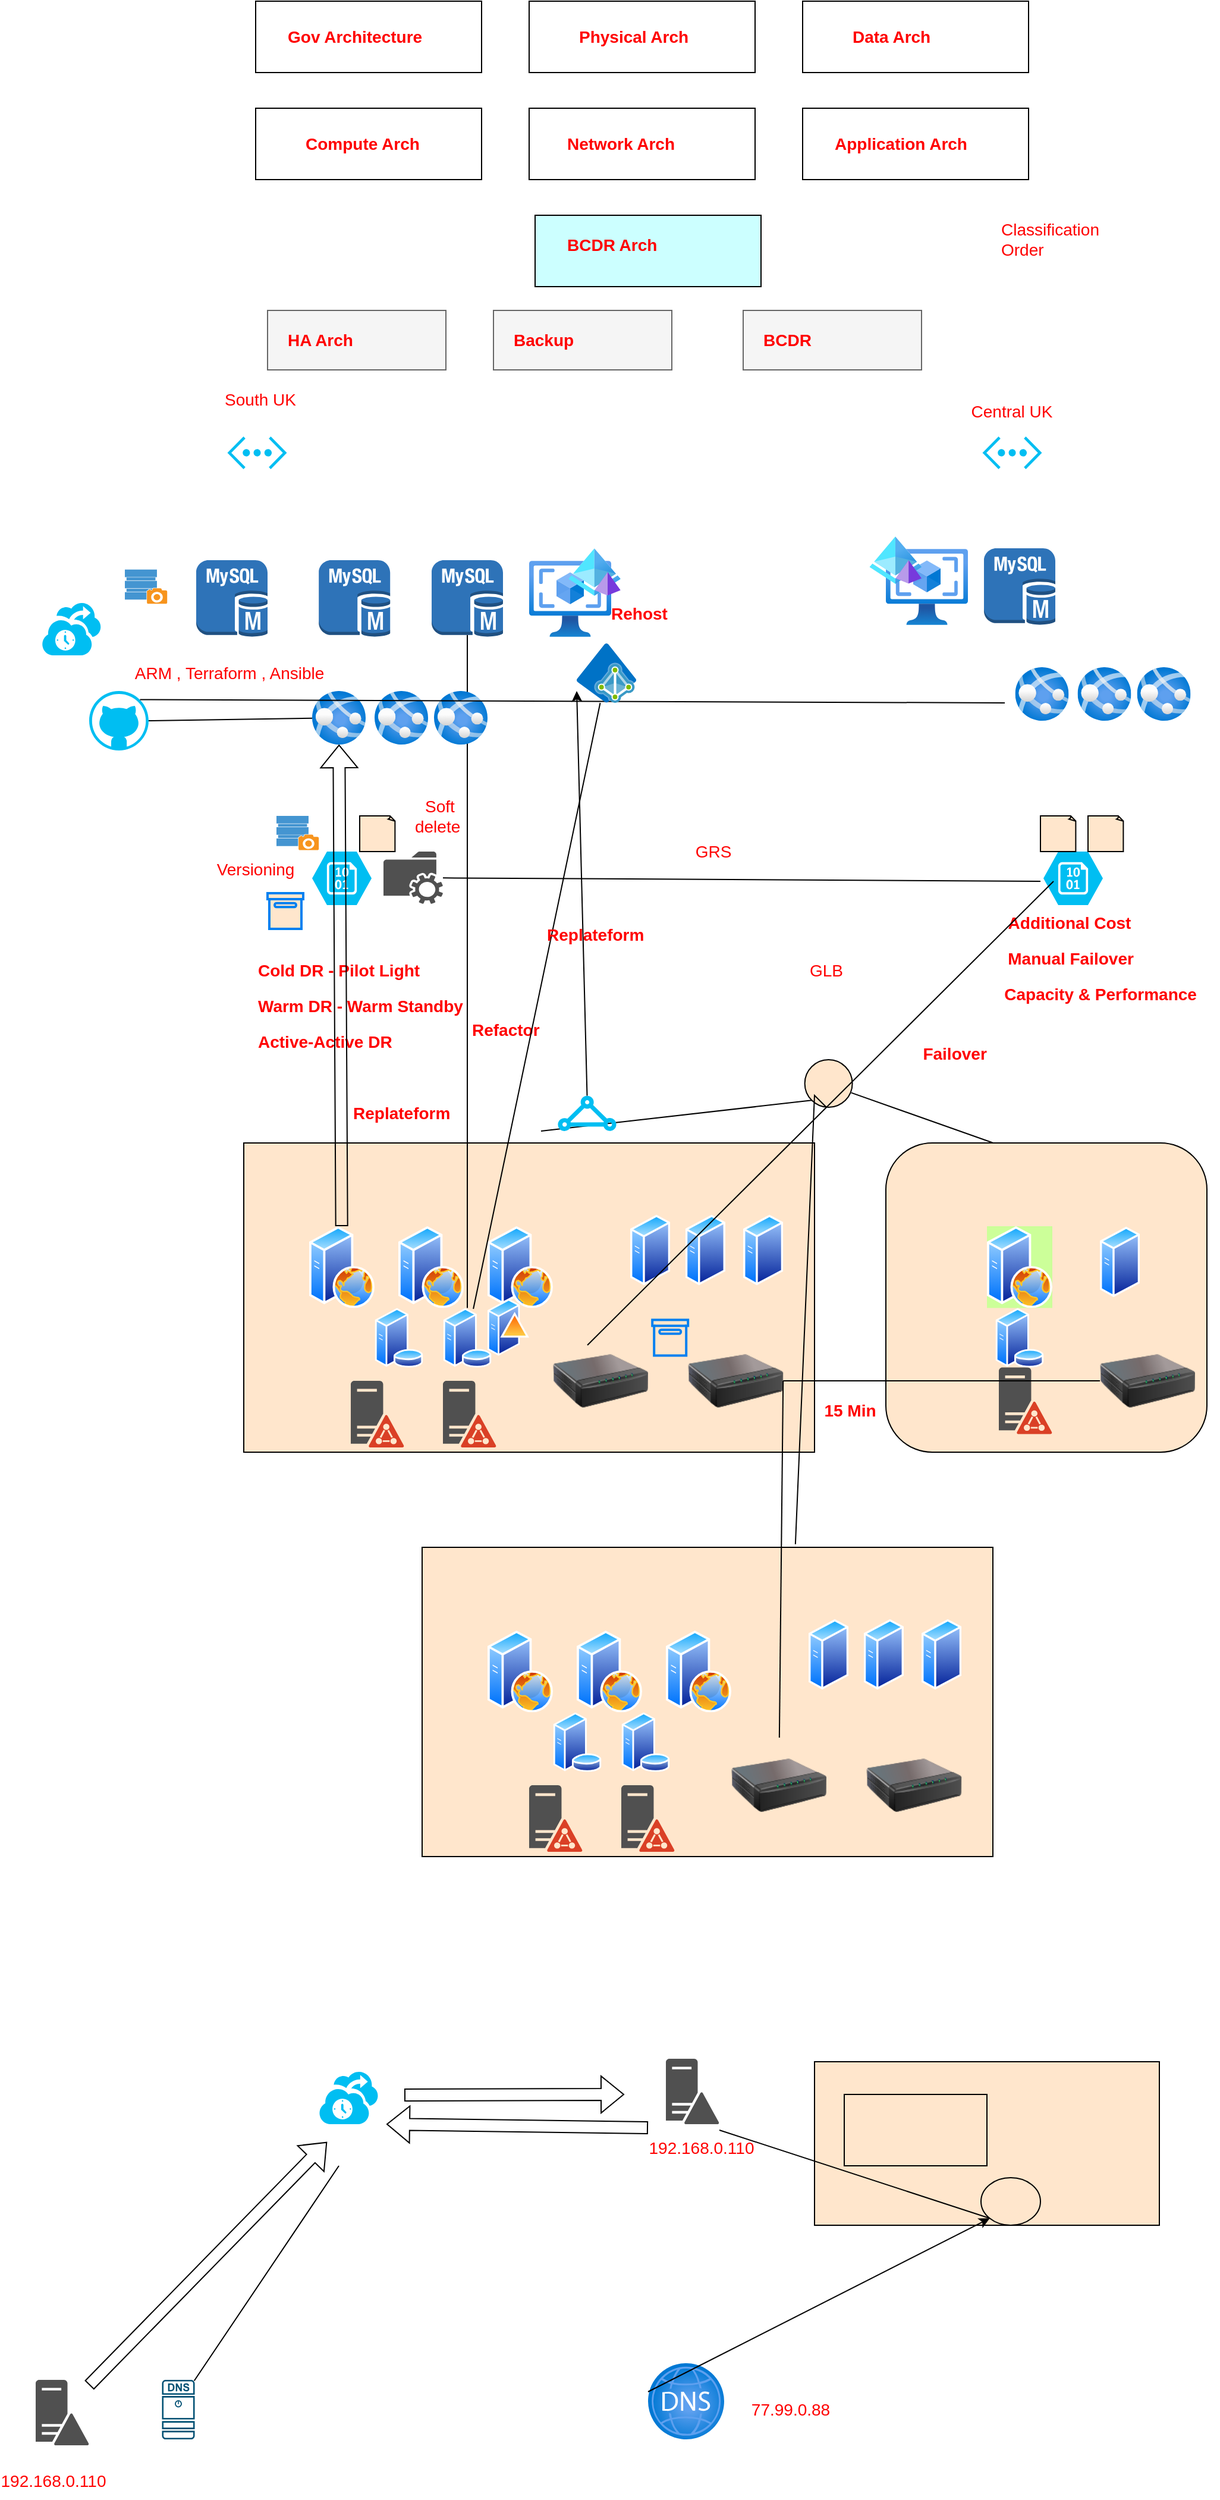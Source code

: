<mxfile version="16.6.4" type="device"><diagram id="IY-5c8wHRwtu6W0rzzm_" name="Page-1"><mxGraphModel dx="2746" dy="1048" grid="1" gridSize="10" guides="1" tooltips="1" connect="1" arrows="1" fold="1" page="1" pageScale="1" pageWidth="850" pageHeight="1100" math="0" shadow="0"><root><mxCell id="0"/><mxCell id="1" parent="0"/><mxCell id="rwEmzIFhYnuEzDfMQV-u-1" value="" style="rounded=0;whiteSpace=wrap;html=1;" vertex="1" parent="1"><mxGeometry x="40" y="40" width="190" height="60" as="geometry"/></mxCell><mxCell id="rwEmzIFhYnuEzDfMQV-u-2" value="" style="rounded=0;whiteSpace=wrap;html=1;" vertex="1" parent="1"><mxGeometry x="270" y="40" width="190" height="60" as="geometry"/></mxCell><mxCell id="rwEmzIFhYnuEzDfMQV-u-3" value="" style="rounded=0;whiteSpace=wrap;html=1;" vertex="1" parent="1"><mxGeometry x="500" y="40" width="190" height="60" as="geometry"/></mxCell><mxCell id="rwEmzIFhYnuEzDfMQV-u-4" value="" style="rounded=0;whiteSpace=wrap;html=1;" vertex="1" parent="1"><mxGeometry x="40" y="130" width="190" height="60" as="geometry"/></mxCell><mxCell id="rwEmzIFhYnuEzDfMQV-u-5" value="" style="rounded=0;whiteSpace=wrap;html=1;" vertex="1" parent="1"><mxGeometry x="270" y="130" width="190" height="60" as="geometry"/></mxCell><mxCell id="rwEmzIFhYnuEzDfMQV-u-6" value="" style="rounded=0;whiteSpace=wrap;html=1;" vertex="1" parent="1"><mxGeometry x="500" y="130" width="190" height="60" as="geometry"/></mxCell><mxCell id="rwEmzIFhYnuEzDfMQV-u-7" value="Gov Architecture" style="text;html=1;strokeColor=none;fillColor=none;align=left;verticalAlign=middle;whiteSpace=wrap;rounded=0;fontStyle=1;fontColor=#FF0000;fontSize=14;" vertex="1" parent="1"><mxGeometry x="65" y="55" width="140" height="30" as="geometry"/></mxCell><mxCell id="rwEmzIFhYnuEzDfMQV-u-8" value="Physical Arch" style="text;html=1;strokeColor=none;fillColor=none;align=left;verticalAlign=middle;whiteSpace=wrap;rounded=0;fontStyle=1;fontColor=#FF0000;fontSize=14;" vertex="1" parent="1"><mxGeometry x="310" y="55" width="140" height="30" as="geometry"/></mxCell><mxCell id="rwEmzIFhYnuEzDfMQV-u-9" value="Data Arch" style="text;html=1;strokeColor=none;fillColor=none;align=left;verticalAlign=middle;whiteSpace=wrap;rounded=0;fontStyle=1;fontColor=#FF0000;fontSize=14;" vertex="1" parent="1"><mxGeometry x="540" y="55" width="140" height="30" as="geometry"/></mxCell><mxCell id="rwEmzIFhYnuEzDfMQV-u-10" value="Compute Arch" style="text;html=1;strokeColor=none;fillColor=none;align=left;verticalAlign=middle;whiteSpace=wrap;rounded=0;fontStyle=1;fontColor=#FF0000;fontSize=14;" vertex="1" parent="1"><mxGeometry x="80" y="145" width="140" height="30" as="geometry"/></mxCell><mxCell id="rwEmzIFhYnuEzDfMQV-u-11" value="Network Arch" style="text;html=1;strokeColor=none;fillColor=none;align=left;verticalAlign=middle;whiteSpace=wrap;rounded=0;fontStyle=1;fontColor=#FF0000;fontSize=14;" vertex="1" parent="1"><mxGeometry x="300" y="145" width="140" height="30" as="geometry"/></mxCell><mxCell id="rwEmzIFhYnuEzDfMQV-u-12" value="Application Arch" style="text;html=1;strokeColor=none;fillColor=none;align=left;verticalAlign=middle;whiteSpace=wrap;rounded=0;fontStyle=1;fontColor=#FF0000;fontSize=14;" vertex="1" parent="1"><mxGeometry x="525" y="145" width="140" height="30" as="geometry"/></mxCell><mxCell id="rwEmzIFhYnuEzDfMQV-u-21" style="edgeStyle=orthogonalEdgeStyle;rounded=0;orthogonalLoop=1;jettySize=auto;html=1;exitX=0.75;exitY=0;exitDx=0;exitDy=0;entryX=0.75;entryY=0;entryDx=0;entryDy=0;fontSize=14;fontColor=#FF0000;" edge="1" parent="1" source="rwEmzIFhYnuEzDfMQV-u-13" target="rwEmzIFhYnuEzDfMQV-u-14"><mxGeometry relative="1" as="geometry"/></mxCell><mxCell id="rwEmzIFhYnuEzDfMQV-u-13" value="" style="rounded=0;whiteSpace=wrap;html=1;fillColor=#CCFFFF;" vertex="1" parent="1"><mxGeometry x="275" y="220" width="190" height="60" as="geometry"/></mxCell><mxCell id="rwEmzIFhYnuEzDfMQV-u-14" value="BCDR Arch" style="text;html=1;strokeColor=none;fillColor=none;align=left;verticalAlign=middle;whiteSpace=wrap;rounded=0;fontStyle=1;fontColor=#FF0000;fontSize=14;" vertex="1" parent="1"><mxGeometry x="300" y="230" width="140" height="30" as="geometry"/></mxCell><mxCell id="rwEmzIFhYnuEzDfMQV-u-15" value="" style="rounded=0;whiteSpace=wrap;html=1;fontSize=14;fontColor=#333333;fillColor=#f5f5f5;strokeColor=#666666;" vertex="1" parent="1"><mxGeometry x="50" y="300" width="150" height="50" as="geometry"/></mxCell><mxCell id="rwEmzIFhYnuEzDfMQV-u-16" value="HA Arch" style="text;html=1;strokeColor=none;fillColor=none;align=left;verticalAlign=middle;whiteSpace=wrap;rounded=0;fontStyle=1;fontColor=#FF0000;fontSize=14;" vertex="1" parent="1"><mxGeometry x="65" y="310" width="140" height="30" as="geometry"/></mxCell><mxCell id="rwEmzIFhYnuEzDfMQV-u-17" value="" style="rounded=0;whiteSpace=wrap;html=1;fontSize=14;fontColor=#333333;fillColor=#f5f5f5;strokeColor=#666666;" vertex="1" parent="1"><mxGeometry x="240" y="300" width="150" height="50" as="geometry"/></mxCell><mxCell id="rwEmzIFhYnuEzDfMQV-u-18" value="Backup" style="text;html=1;strokeColor=none;fillColor=none;align=left;verticalAlign=middle;whiteSpace=wrap;rounded=0;fontStyle=1;fontColor=#FF0000;fontSize=14;" vertex="1" parent="1"><mxGeometry x="255" y="310" width="140" height="30" as="geometry"/></mxCell><mxCell id="rwEmzIFhYnuEzDfMQV-u-19" value="" style="rounded=0;whiteSpace=wrap;html=1;fontSize=14;fontColor=#333333;fillColor=#f5f5f5;strokeColor=#666666;" vertex="1" parent="1"><mxGeometry x="450" y="300" width="150" height="50" as="geometry"/></mxCell><mxCell id="rwEmzIFhYnuEzDfMQV-u-20" value="BCDR&amp;nbsp;" style="text;html=1;strokeColor=none;fillColor=none;align=left;verticalAlign=middle;whiteSpace=wrap;rounded=0;fontStyle=1;fontColor=#FF0000;fontSize=14;" vertex="1" parent="1"><mxGeometry x="465" y="310" width="140" height="30" as="geometry"/></mxCell><mxCell id="rwEmzIFhYnuEzDfMQV-u-22" value="Classification&lt;br&gt;Order&amp;nbsp;" style="text;html=1;strokeColor=none;fillColor=none;align=left;verticalAlign=middle;whiteSpace=wrap;rounded=0;fontSize=14;fontColor=#FF0000;" vertex="1" parent="1"><mxGeometry x="665" y="220" width="135" height="40" as="geometry"/></mxCell><mxCell id="rwEmzIFhYnuEzDfMQV-u-23" value="" style="rounded=0;whiteSpace=wrap;html=1;fontSize=14;fontColor=#FF0000;fillColor=#FFE6CC;" vertex="1" parent="1"><mxGeometry x="30" y="1000" width="480" height="260" as="geometry"/></mxCell><mxCell id="rwEmzIFhYnuEzDfMQV-u-24" value="" style="sketch=0;pointerEvents=1;shadow=0;dashed=0;html=1;strokeColor=none;fillColor=#505050;labelPosition=center;verticalLabelPosition=bottom;verticalAlign=top;outlineConnect=0;align=center;shape=mxgraph.office.servers.active_directory_federation_services_server_orange;fontSize=14;fontColor=#FF0000;" vertex="1" parent="1"><mxGeometry x="120" y="1200" width="45" height="56" as="geometry"/></mxCell><mxCell id="rwEmzIFhYnuEzDfMQV-u-25" value="" style="sketch=0;pointerEvents=1;shadow=0;dashed=0;html=1;strokeColor=none;fillColor=#505050;labelPosition=center;verticalLabelPosition=bottom;verticalAlign=top;outlineConnect=0;align=center;shape=mxgraph.office.servers.active_directory_federation_services_server_orange;fontSize=14;fontColor=#FF0000;" vertex="1" parent="1"><mxGeometry x="197.5" y="1200" width="45" height="56" as="geometry"/></mxCell><mxCell id="rwEmzIFhYnuEzDfMQV-u-26" value="" style="aspect=fixed;perimeter=ellipsePerimeter;html=1;align=center;shadow=0;dashed=0;spacingTop=3;image;image=img/lib/active_directory/web_server.svg;fontSize=14;fontColor=#FF0000;fillColor=#FFE6CC;" vertex="1" parent="1"><mxGeometry x="85" y="1070" width="55" height="68.75" as="geometry"/></mxCell><mxCell id="rwEmzIFhYnuEzDfMQV-u-27" value="" style="aspect=fixed;perimeter=ellipsePerimeter;html=1;align=center;shadow=0;dashed=0;spacingTop=3;image;image=img/lib/active_directory/web_server.svg;fontSize=14;fontColor=#FF0000;fillColor=#FFE6CC;" vertex="1" parent="1"><mxGeometry x="160" y="1070" width="55" height="68.75" as="geometry"/></mxCell><mxCell id="rwEmzIFhYnuEzDfMQV-u-28" value="" style="aspect=fixed;perimeter=ellipsePerimeter;html=1;align=center;shadow=0;dashed=0;spacingTop=3;image;image=img/lib/active_directory/web_server.svg;fontSize=14;fontColor=#FF0000;fillColor=#FFE6CC;" vertex="1" parent="1"><mxGeometry x="235" y="1070" width="55" height="68.75" as="geometry"/></mxCell><mxCell id="rwEmzIFhYnuEzDfMQV-u-29" value="" style="aspect=fixed;perimeter=ellipsePerimeter;html=1;align=center;shadow=0;dashed=0;spacingTop=3;image;image=img/lib/active_directory/database_server.svg;fontSize=14;fontColor=#FF0000;fillColor=#FFE6CC;" vertex="1" parent="1"><mxGeometry x="140" y="1138.75" width="41" height="50" as="geometry"/></mxCell><mxCell id="rwEmzIFhYnuEzDfMQV-u-30" value="" style="aspect=fixed;perimeter=ellipsePerimeter;html=1;align=center;shadow=0;dashed=0;spacingTop=3;image;image=img/lib/active_directory/database_server.svg;fontSize=14;fontColor=#FF0000;fillColor=#FFE6CC;" vertex="1" parent="1"><mxGeometry x="197.5" y="1138.75" width="41" height="50" as="geometry"/></mxCell><mxCell id="rwEmzIFhYnuEzDfMQV-u-31" value="" style="aspect=fixed;perimeter=ellipsePerimeter;html=1;align=center;shadow=0;dashed=0;spacingTop=3;image;image=img/lib/active_directory/generic_server.svg;fontSize=14;fontColor=#FF0000;fillColor=#FFE6CC;" vertex="1" parent="1"><mxGeometry x="355" y="1060" width="33.6" height="60" as="geometry"/></mxCell><mxCell id="rwEmzIFhYnuEzDfMQV-u-32" value="" style="aspect=fixed;perimeter=ellipsePerimeter;html=1;align=center;shadow=0;dashed=0;spacingTop=3;image;image=img/lib/active_directory/generic_server.svg;fontSize=14;fontColor=#FF0000;fillColor=#FFE6CC;" vertex="1" parent="1"><mxGeometry x="401.4" y="1060" width="33.6" height="60" as="geometry"/></mxCell><mxCell id="rwEmzIFhYnuEzDfMQV-u-33" value="" style="aspect=fixed;perimeter=ellipsePerimeter;html=1;align=center;shadow=0;dashed=0;spacingTop=3;image;image=img/lib/active_directory/generic_server.svg;fontSize=14;fontColor=#FF0000;fillColor=#FFE6CC;" vertex="1" parent="1"><mxGeometry x="450" y="1060" width="33.6" height="60" as="geometry"/></mxCell><mxCell id="rwEmzIFhYnuEzDfMQV-u-34" value="" style="image;html=1;image=img/lib/clip_art/networking/Print_Server_128x128.png;fontSize=14;fontColor=#FF0000;fillColor=#FFE6CC;" vertex="1" parent="1"><mxGeometry x="290" y="1160" width="80" height="80" as="geometry"/></mxCell><mxCell id="rwEmzIFhYnuEzDfMQV-u-35" value="" style="image;html=1;image=img/lib/clip_art/networking/Print_Server_128x128.png;fontSize=14;fontColor=#FF0000;fillColor=#FFE6CC;" vertex="1" parent="1"><mxGeometry x="403.6" y="1160" width="80" height="80" as="geometry"/></mxCell><mxCell id="rwEmzIFhYnuEzDfMQV-u-36" value="" style="rounded=1;whiteSpace=wrap;html=1;fontSize=14;fontColor=#FF0000;fillColor=#FFE6CC;" vertex="1" parent="1"><mxGeometry x="570" y="1000" width="270" height="260" as="geometry"/></mxCell><mxCell id="rwEmzIFhYnuEzDfMQV-u-37" value="" style="sketch=0;pointerEvents=1;shadow=0;dashed=0;html=1;strokeColor=none;fillColor=#505050;labelPosition=center;verticalLabelPosition=bottom;verticalAlign=top;outlineConnect=0;align=center;shape=mxgraph.office.servers.active_directory_federation_services_server_orange;fontSize=14;fontColor=#FF0000;" vertex="1" parent="1"><mxGeometry x="665" y="1188.75" width="45" height="56" as="geometry"/></mxCell><mxCell id="rwEmzIFhYnuEzDfMQV-u-38" value="" style="aspect=fixed;perimeter=ellipsePerimeter;html=1;align=center;shadow=0;dashed=0;spacingTop=3;image;image=img/lib/active_directory/web_server.svg;fontSize=14;fontColor=#FF0000;fillColor=#FFE6CC;imageBackground=#CCFF99;" vertex="1" parent="1"><mxGeometry x="655" y="1070" width="55" height="68.75" as="geometry"/></mxCell><mxCell id="rwEmzIFhYnuEzDfMQV-u-39" value="" style="aspect=fixed;perimeter=ellipsePerimeter;html=1;align=center;shadow=0;dashed=0;spacingTop=3;image;image=img/lib/active_directory/database_server.svg;fontSize=14;fontColor=#FF0000;fillColor=#FFE6CC;" vertex="1" parent="1"><mxGeometry x="662" y="1138.75" width="41" height="50" as="geometry"/></mxCell><mxCell id="rwEmzIFhYnuEzDfMQV-u-40" value="" style="aspect=fixed;perimeter=ellipsePerimeter;html=1;align=center;shadow=0;dashed=0;spacingTop=3;image;image=img/lib/active_directory/generic_server.svg;fontSize=14;fontColor=#FF0000;fillColor=#FFE6CC;" vertex="1" parent="1"><mxGeometry x="750" y="1070" width="33.6" height="60" as="geometry"/></mxCell><mxCell id="rwEmzIFhYnuEzDfMQV-u-41" value="" style="image;html=1;image=img/lib/clip_art/networking/Print_Server_128x128.png;fontSize=14;fontColor=#FF0000;fillColor=#FFE6CC;" vertex="1" parent="1"><mxGeometry x="750" y="1160" width="80" height="80" as="geometry"/></mxCell><mxCell id="rwEmzIFhYnuEzDfMQV-u-42" value="" style="ellipse;whiteSpace=wrap;html=1;aspect=fixed;fontSize=14;fontColor=#FF0000;fillColor=#FFE6CC;" vertex="1" parent="1"><mxGeometry x="501.8" y="930" width="40" height="40" as="geometry"/></mxCell><mxCell id="rwEmzIFhYnuEzDfMQV-u-43" value="" style="endArrow=none;html=1;rounded=0;fontSize=14;fontColor=#FF0000;entryX=0;entryY=1;entryDx=0;entryDy=0;" edge="1" parent="1" target="rwEmzIFhYnuEzDfMQV-u-42"><mxGeometry width="50" height="50" relative="1" as="geometry"><mxPoint x="280" y="990" as="sourcePoint"/><mxPoint x="450" y="1030" as="targetPoint"/></mxGeometry></mxCell><mxCell id="rwEmzIFhYnuEzDfMQV-u-44" value="" style="endArrow=none;html=1;rounded=0;fontSize=14;fontColor=#FF0000;entryX=0.98;entryY=0.695;entryDx=0;entryDy=0;exitX=0.332;exitY=-0.001;exitDx=0;exitDy=0;exitPerimeter=0;entryPerimeter=0;" edge="1" parent="1" source="rwEmzIFhYnuEzDfMQV-u-36" target="rwEmzIFhYnuEzDfMQV-u-42"><mxGeometry width="50" height="50" relative="1" as="geometry"><mxPoint x="290" y="1000" as="sourcePoint"/><mxPoint x="465.858" y="884.142" as="targetPoint"/></mxGeometry></mxCell><mxCell id="rwEmzIFhYnuEzDfMQV-u-45" value="GLB" style="text;html=1;strokeColor=none;fillColor=none;align=center;verticalAlign=middle;whiteSpace=wrap;rounded=0;fontSize=14;fontColor=#FF0000;" vertex="1" parent="1"><mxGeometry x="490" y="840" width="60" height="30" as="geometry"/></mxCell><mxCell id="rwEmzIFhYnuEzDfMQV-u-46" value="Additional Cost" style="text;html=1;strokeColor=none;fillColor=none;align=center;verticalAlign=middle;whiteSpace=wrap;rounded=0;fontSize=14;fontColor=#FF0000;fontStyle=1" vertex="1" parent="1"><mxGeometry x="662" y="800" width="125" height="30" as="geometry"/></mxCell><mxCell id="rwEmzIFhYnuEzDfMQV-u-47" value="" style="endArrow=none;html=1;rounded=0;fontSize=14;fontColor=#FF0000;" edge="1" parent="1" source="rwEmzIFhYnuEzDfMQV-u-35" target="rwEmzIFhYnuEzDfMQV-u-41"><mxGeometry width="50" height="50" relative="1" as="geometry"><mxPoint x="400" y="1080" as="sourcePoint"/><mxPoint x="450" y="1030" as="targetPoint"/></mxGeometry></mxCell><mxCell id="rwEmzIFhYnuEzDfMQV-u-48" value="15 Min" style="text;html=1;strokeColor=none;fillColor=none;align=center;verticalAlign=middle;whiteSpace=wrap;rounded=0;fontSize=14;fontColor=#FF0000;fontStyle=1" vertex="1" parent="1"><mxGeometry x="510" y="1210" width="60" height="30" as="geometry"/></mxCell><mxCell id="rwEmzIFhYnuEzDfMQV-u-49" value="Failover&amp;nbsp;" style="text;html=1;strokeColor=none;fillColor=none;align=center;verticalAlign=middle;whiteSpace=wrap;rounded=0;fontSize=14;fontColor=#FF0000;fontStyle=1" vertex="1" parent="1"><mxGeometry x="600" y="910" width="60" height="30" as="geometry"/></mxCell><mxCell id="rwEmzIFhYnuEzDfMQV-u-50" value="Manual Failover&amp;nbsp;" style="text;html=1;strokeColor=none;fillColor=none;align=center;verticalAlign=middle;whiteSpace=wrap;rounded=0;fontSize=14;fontColor=#FF0000;fontStyle=1" vertex="1" parent="1"><mxGeometry x="665" y="830" width="125" height="30" as="geometry"/></mxCell><mxCell id="rwEmzIFhYnuEzDfMQV-u-51" value="Capacity &amp;amp; Performance&amp;nbsp;" style="text;html=1;strokeColor=none;fillColor=none;align=center;verticalAlign=middle;whiteSpace=wrap;rounded=0;fontSize=14;fontColor=#FF0000;fontStyle=1" vertex="1" parent="1"><mxGeometry x="655" y="860" width="195" height="30" as="geometry"/></mxCell><mxCell id="rwEmzIFhYnuEzDfMQV-u-52" value="" style="rounded=0;whiteSpace=wrap;html=1;fontSize=14;fontColor=#FF0000;fillColor=#FFE6CC;" vertex="1" parent="1"><mxGeometry x="180" y="1340" width="480" height="260" as="geometry"/></mxCell><mxCell id="rwEmzIFhYnuEzDfMQV-u-53" value="" style="sketch=0;pointerEvents=1;shadow=0;dashed=0;html=1;strokeColor=none;fillColor=#505050;labelPosition=center;verticalLabelPosition=bottom;verticalAlign=top;outlineConnect=0;align=center;shape=mxgraph.office.servers.active_directory_federation_services_server_orange;fontSize=14;fontColor=#FF0000;" vertex="1" parent="1"><mxGeometry x="270" y="1540" width="45" height="56" as="geometry"/></mxCell><mxCell id="rwEmzIFhYnuEzDfMQV-u-54" value="" style="sketch=0;pointerEvents=1;shadow=0;dashed=0;html=1;strokeColor=none;fillColor=#505050;labelPosition=center;verticalLabelPosition=bottom;verticalAlign=top;outlineConnect=0;align=center;shape=mxgraph.office.servers.active_directory_federation_services_server_orange;fontSize=14;fontColor=#FF0000;" vertex="1" parent="1"><mxGeometry x="347.5" y="1540" width="45" height="56" as="geometry"/></mxCell><mxCell id="rwEmzIFhYnuEzDfMQV-u-55" value="" style="aspect=fixed;perimeter=ellipsePerimeter;html=1;align=center;shadow=0;dashed=0;spacingTop=3;image;image=img/lib/active_directory/web_server.svg;fontSize=14;fontColor=#FF0000;fillColor=#FFE6CC;" vertex="1" parent="1"><mxGeometry x="235" y="1410" width="55" height="68.75" as="geometry"/></mxCell><mxCell id="rwEmzIFhYnuEzDfMQV-u-56" value="" style="aspect=fixed;perimeter=ellipsePerimeter;html=1;align=center;shadow=0;dashed=0;spacingTop=3;image;image=img/lib/active_directory/web_server.svg;fontSize=14;fontColor=#FF0000;fillColor=#FFE6CC;" vertex="1" parent="1"><mxGeometry x="310" y="1410" width="55" height="68.75" as="geometry"/></mxCell><mxCell id="rwEmzIFhYnuEzDfMQV-u-57" value="" style="aspect=fixed;perimeter=ellipsePerimeter;html=1;align=center;shadow=0;dashed=0;spacingTop=3;image;image=img/lib/active_directory/web_server.svg;fontSize=14;fontColor=#FF0000;fillColor=#FFE6CC;" vertex="1" parent="1"><mxGeometry x="385" y="1410" width="55" height="68.75" as="geometry"/></mxCell><mxCell id="rwEmzIFhYnuEzDfMQV-u-58" value="" style="aspect=fixed;perimeter=ellipsePerimeter;html=1;align=center;shadow=0;dashed=0;spacingTop=3;image;image=img/lib/active_directory/database_server.svg;fontSize=14;fontColor=#FF0000;fillColor=#FFE6CC;" vertex="1" parent="1"><mxGeometry x="290" y="1478.75" width="41" height="50" as="geometry"/></mxCell><mxCell id="rwEmzIFhYnuEzDfMQV-u-59" value="" style="aspect=fixed;perimeter=ellipsePerimeter;html=1;align=center;shadow=0;dashed=0;spacingTop=3;image;image=img/lib/active_directory/database_server.svg;fontSize=14;fontColor=#FF0000;fillColor=#FFE6CC;" vertex="1" parent="1"><mxGeometry x="347.5" y="1478.75" width="41" height="50" as="geometry"/></mxCell><mxCell id="rwEmzIFhYnuEzDfMQV-u-60" value="" style="aspect=fixed;perimeter=ellipsePerimeter;html=1;align=center;shadow=0;dashed=0;spacingTop=3;image;image=img/lib/active_directory/generic_server.svg;fontSize=14;fontColor=#FF0000;fillColor=#FFE6CC;" vertex="1" parent="1"><mxGeometry x="505" y="1400" width="33.6" height="60" as="geometry"/></mxCell><mxCell id="rwEmzIFhYnuEzDfMQV-u-61" value="" style="aspect=fixed;perimeter=ellipsePerimeter;html=1;align=center;shadow=0;dashed=0;spacingTop=3;image;image=img/lib/active_directory/generic_server.svg;fontSize=14;fontColor=#FF0000;fillColor=#FFE6CC;" vertex="1" parent="1"><mxGeometry x="551.4" y="1400" width="33.6" height="60" as="geometry"/></mxCell><mxCell id="rwEmzIFhYnuEzDfMQV-u-62" value="" style="aspect=fixed;perimeter=ellipsePerimeter;html=1;align=center;shadow=0;dashed=0;spacingTop=3;image;image=img/lib/active_directory/generic_server.svg;fontSize=14;fontColor=#FF0000;fillColor=#FFE6CC;" vertex="1" parent="1"><mxGeometry x="600" y="1400" width="33.6" height="60" as="geometry"/></mxCell><mxCell id="rwEmzIFhYnuEzDfMQV-u-63" value="" style="image;html=1;image=img/lib/clip_art/networking/Print_Server_128x128.png;fontSize=14;fontColor=#FF0000;fillColor=#FFE6CC;" vertex="1" parent="1"><mxGeometry x="440" y="1500" width="80" height="80" as="geometry"/></mxCell><mxCell id="rwEmzIFhYnuEzDfMQV-u-64" value="" style="image;html=1;image=img/lib/clip_art/networking/Print_Server_128x128.png;fontSize=14;fontColor=#FF0000;fillColor=#FFE6CC;" vertex="1" parent="1"><mxGeometry x="553.6" y="1500" width="80" height="80" as="geometry"/></mxCell><mxCell id="rwEmzIFhYnuEzDfMQV-u-65" value="" style="endArrow=none;html=1;rounded=0;fontSize=14;fontColor=#FF0000;exitX=1;exitY=0.5;exitDx=0;exitDy=0;" edge="1" parent="1" source="rwEmzIFhYnuEzDfMQV-u-35" target="rwEmzIFhYnuEzDfMQV-u-63"><mxGeometry width="50" height="50" relative="1" as="geometry"><mxPoint x="493.6" y="1210" as="sourcePoint"/><mxPoint x="760" y="1210" as="targetPoint"/></mxGeometry></mxCell><mxCell id="rwEmzIFhYnuEzDfMQV-u-66" value="" style="endArrow=none;html=1;rounded=0;fontSize=14;fontColor=#FF0000;exitX=0.654;exitY=-0.01;exitDx=0;exitDy=0;exitPerimeter=0;" edge="1" parent="1" source="rwEmzIFhYnuEzDfMQV-u-52"><mxGeometry width="50" height="50" relative="1" as="geometry"><mxPoint x="669.64" y="1009.74" as="sourcePoint"/><mxPoint x="520" y="970" as="targetPoint"/><Array as="points"><mxPoint x="510" y="960"/></Array></mxGeometry></mxCell><mxCell id="rwEmzIFhYnuEzDfMQV-u-67" value="Cold DR - Pilot Light" style="text;html=1;strokeColor=none;fillColor=none;align=left;verticalAlign=middle;whiteSpace=wrap;rounded=0;fontSize=14;fontColor=#FF0000;fontStyle=1" vertex="1" parent="1"><mxGeometry x="40" y="840" width="260" height="30" as="geometry"/></mxCell><mxCell id="rwEmzIFhYnuEzDfMQV-u-68" value="Warm DR - Warm Standby" style="text;html=1;strokeColor=none;fillColor=none;align=left;verticalAlign=middle;whiteSpace=wrap;rounded=0;fontSize=14;fontColor=#FF0000;fontStyle=1" vertex="1" parent="1"><mxGeometry x="40" y="870" width="260" height="30" as="geometry"/></mxCell><mxCell id="rwEmzIFhYnuEzDfMQV-u-70" value="Active-Active DR" style="text;html=1;strokeColor=none;fillColor=none;align=left;verticalAlign=middle;whiteSpace=wrap;rounded=0;fontSize=14;fontColor=#FF0000;fontStyle=1" vertex="1" parent="1"><mxGeometry x="40" y="900" width="260" height="30" as="geometry"/></mxCell><mxCell id="rwEmzIFhYnuEzDfMQV-u-71" value="South UK" style="text;html=1;strokeColor=none;fillColor=none;align=center;verticalAlign=middle;whiteSpace=wrap;rounded=0;fontSize=14;fontColor=#FF0000;" vertex="1" parent="1"><mxGeometry x="-11.25" y="360" width="110" height="30" as="geometry"/></mxCell><mxCell id="rwEmzIFhYnuEzDfMQV-u-72" value="Central UK" style="text;html=1;strokeColor=none;fillColor=none;align=center;verticalAlign=middle;whiteSpace=wrap;rounded=0;fontSize=14;fontColor=#FF0000;" vertex="1" parent="1"><mxGeometry x="621.25" y="370" width="110" height="30" as="geometry"/></mxCell><mxCell id="rwEmzIFhYnuEzDfMQV-u-73" value="" style="verticalLabelPosition=bottom;html=1;verticalAlign=top;align=center;strokeColor=none;fillColor=#00BEF2;shape=mxgraph.azure.virtual_network;pointerEvents=1;fontSize=14;fontColor=#FF0000;" vertex="1" parent="1"><mxGeometry x="16.25" y="406" width="50" height="27.5" as="geometry"/></mxCell><mxCell id="rwEmzIFhYnuEzDfMQV-u-74" value="" style="verticalLabelPosition=bottom;html=1;verticalAlign=top;align=center;strokeColor=none;fillColor=#00BEF2;shape=mxgraph.azure.virtual_network;pointerEvents=1;fontSize=14;fontColor=#FF0000;" vertex="1" parent="1"><mxGeometry x="651.25" y="406" width="50" height="27.5" as="geometry"/></mxCell><mxCell id="rwEmzIFhYnuEzDfMQV-u-75" value="" style="verticalLabelPosition=bottom;html=1;verticalAlign=top;align=center;strokeColor=none;fillColor=#00BEF2;shape=mxgraph.azure.storage_blob;fontSize=14;fontColor=#FF0000;" vertex="1" parent="1"><mxGeometry x="87.5" y="755" width="50" height="45" as="geometry"/></mxCell><mxCell id="rwEmzIFhYnuEzDfMQV-u-76" value="" style="verticalLabelPosition=bottom;html=1;verticalAlign=top;align=center;strokeColor=none;fillColor=#00BEF2;shape=mxgraph.azure.storage_blob;fontSize=14;fontColor=#FF0000;" vertex="1" parent="1"><mxGeometry x="702.5" y="755" width="50" height="45" as="geometry"/></mxCell><mxCell id="rwEmzIFhYnuEzDfMQV-u-77" value="" style="endArrow=none;html=1;rounded=0;fontSize=14;fontColor=#FF0000;entryX=0.5;entryY=0.975;entryDx=0;entryDy=0;entryPerimeter=0;" edge="1" parent="1" source="rwEmzIFhYnuEzDfMQV-u-30" target="rwEmzIFhYnuEzDfMQV-u-110"><mxGeometry width="50" height="50" relative="1" as="geometry"><mxPoint x="400" y="860" as="sourcePoint"/><mxPoint x="450" y="810" as="targetPoint"/></mxGeometry></mxCell><mxCell id="rwEmzIFhYnuEzDfMQV-u-78" value="" style="endArrow=none;html=1;rounded=0;fontSize=14;fontColor=#FF0000;entryX=0.17;entryY=0.556;entryDx=0;entryDy=0;entryPerimeter=0;" edge="1" parent="1" target="rwEmzIFhYnuEzDfMQV-u-76"><mxGeometry width="50" height="50" relative="1" as="geometry"><mxPoint x="319.02" y="1170" as="sourcePoint"/><mxPoint x="126" y="801.99" as="targetPoint"/></mxGeometry></mxCell><mxCell id="rwEmzIFhYnuEzDfMQV-u-79" value="" style="html=1;verticalLabelPosition=bottom;align=center;labelBackgroundColor=#ffffff;verticalAlign=top;strokeWidth=2;strokeColor=#0080F0;shadow=0;dashed=0;shape=mxgraph.ios7.icons.box;fontSize=14;fontColor=#FF0000;fillColor=#FFE6CC;" vertex="1" parent="1"><mxGeometry x="373.6" y="1148.75" width="30" height="30" as="geometry"/></mxCell><mxCell id="rwEmzIFhYnuEzDfMQV-u-80" value="" style="html=1;verticalLabelPosition=bottom;align=center;labelBackgroundColor=#ffffff;verticalAlign=top;strokeWidth=2;strokeColor=#0080F0;shadow=0;dashed=0;shape=mxgraph.ios7.icons.box;fontSize=14;fontColor=#FF0000;fillColor=#FFE6CC;" vertex="1" parent="1"><mxGeometry x="50" y="790" width="30" height="30" as="geometry"/></mxCell><mxCell id="rwEmzIFhYnuEzDfMQV-u-81" value="" style="sketch=0;pointerEvents=1;shadow=0;dashed=0;html=1;strokeColor=none;fillColor=#505050;labelPosition=center;verticalLabelPosition=bottom;verticalAlign=top;outlineConnect=0;align=center;shape=mxgraph.office.services.network_file_share_service;fontSize=14;fontColor=#FF0000;" vertex="1" parent="1"><mxGeometry x="147.5" y="755" width="50" height="44" as="geometry"/></mxCell><mxCell id="rwEmzIFhYnuEzDfMQV-u-82" value="" style="shape=image;html=1;verticalAlign=top;verticalLabelPosition=bottom;labelBackgroundColor=#ffffff;imageAspect=0;aspect=fixed;image=https://cdn2.iconfinder.com/data/icons/navigation-set-arrows-part-two/32/Share-128.png;fontSize=14;fontColor=#FF0000;fillColor=#FFE6CC;" vertex="1" parent="1"><mxGeometry x="306.25" y="1111.25" width="37.5" height="37.5" as="geometry"/></mxCell><mxCell id="rwEmzIFhYnuEzDfMQV-u-83" value="" style="aspect=fixed;html=1;points=[];align=center;image;fontSize=12;image=img/lib/azure2/compute/App_Services.svg;fontColor=#FF0000;fillColor=#FFE6CC;" vertex="1" parent="1"><mxGeometry x="87.5" y="620" width="45" height="45" as="geometry"/></mxCell><mxCell id="rwEmzIFhYnuEzDfMQV-u-84" value="Replateform" style="text;html=1;strokeColor=none;fillColor=none;align=left;verticalAlign=middle;whiteSpace=wrap;rounded=0;fontSize=14;fontColor=#FF0000;fontStyle=1" vertex="1" parent="1"><mxGeometry x="120" y="960" width="260" height="30" as="geometry"/></mxCell><mxCell id="rwEmzIFhYnuEzDfMQV-u-85" value="" style="shape=flexArrow;endArrow=classic;html=1;rounded=0;fontSize=14;fontColor=#FF0000;" edge="1" parent="1" source="rwEmzIFhYnuEzDfMQV-u-26" target="rwEmzIFhYnuEzDfMQV-u-83"><mxGeometry width="50" height="50" relative="1" as="geometry"><mxPoint x="400" y="980" as="sourcePoint"/><mxPoint x="450" y="930" as="targetPoint"/></mxGeometry></mxCell><mxCell id="rwEmzIFhYnuEzDfMQV-u-86" value="" style="endArrow=none;html=1;rounded=0;fontSize=14;fontColor=#FF0000;" edge="1" parent="1" source="rwEmzIFhYnuEzDfMQV-u-81"><mxGeometry width="50" height="50" relative="1" as="geometry"><mxPoint x="400" y="860" as="sourcePoint"/><mxPoint x="700" y="780" as="targetPoint"/></mxGeometry></mxCell><mxCell id="rwEmzIFhYnuEzDfMQV-u-87" value="GRS" style="text;html=1;strokeColor=none;fillColor=none;align=center;verticalAlign=middle;whiteSpace=wrap;rounded=0;fontSize=14;fontColor=#FF0000;" vertex="1" parent="1"><mxGeometry x="395" y="740" width="60" height="30" as="geometry"/></mxCell><mxCell id="rwEmzIFhYnuEzDfMQV-u-88" value="" style="whiteSpace=wrap;html=1;shape=mxgraph.basic.document;fontSize=14;fontColor=#FF0000;fillColor=#FFE6CC;" vertex="1" parent="1"><mxGeometry x="127.5" y="725" width="30" height="30" as="geometry"/></mxCell><mxCell id="rwEmzIFhYnuEzDfMQV-u-89" value="" style="whiteSpace=wrap;html=1;shape=mxgraph.basic.document;fontSize=14;fontColor=#FF0000;fillColor=#FFE6CC;" vertex="1" parent="1"><mxGeometry x="740" y="725" width="30" height="30" as="geometry"/></mxCell><mxCell id="rwEmzIFhYnuEzDfMQV-u-91" value="" style="whiteSpace=wrap;html=1;shape=mxgraph.basic.document;fontSize=14;fontColor=#FF0000;fillColor=#FFE6CC;" vertex="1" parent="1"><mxGeometry x="700" y="725" width="30" height="30" as="geometry"/></mxCell><mxCell id="rwEmzIFhYnuEzDfMQV-u-92" value="" style="shadow=0;dashed=0;html=1;strokeColor=none;fillColor=#4495D1;labelPosition=center;verticalLabelPosition=bottom;verticalAlign=top;align=center;outlineConnect=0;shape=mxgraph.veeam.snapshot;fontSize=14;fontColor=#FF0000;" vertex="1" parent="1"><mxGeometry x="57.5" y="725" width="35.6" height="28.8" as="geometry"/></mxCell><mxCell id="rwEmzIFhYnuEzDfMQV-u-96" value="Versioning" style="text;html=1;strokeColor=none;fillColor=none;align=center;verticalAlign=middle;whiteSpace=wrap;rounded=0;fontSize=14;fontColor=#FF0000;" vertex="1" parent="1"><mxGeometry x="10" y="755" width="60" height="30" as="geometry"/></mxCell><mxCell id="rwEmzIFhYnuEzDfMQV-u-97" value="Soft delete&amp;nbsp;" style="text;html=1;strokeColor=none;fillColor=none;align=center;verticalAlign=middle;whiteSpace=wrap;rounded=0;fontSize=14;fontColor=#FF0000;" vertex="1" parent="1"><mxGeometry x="165" y="710" width="60" height="30" as="geometry"/></mxCell><mxCell id="rwEmzIFhYnuEzDfMQV-u-98" value="" style="aspect=fixed;html=1;points=[];align=center;image;fontSize=12;image=img/lib/azure2/compute/App_Services.svg;fontColor=#FF0000;fillColor=#FFE6CC;" vertex="1" parent="1"><mxGeometry x="140" y="620" width="45" height="45" as="geometry"/></mxCell><mxCell id="rwEmzIFhYnuEzDfMQV-u-99" value="" style="aspect=fixed;html=1;points=[];align=center;image;fontSize=12;image=img/lib/azure2/compute/App_Services.svg;fontColor=#FF0000;fillColor=#FFE6CC;" vertex="1" parent="1"><mxGeometry x="190" y="620" width="45" height="45" as="geometry"/></mxCell><mxCell id="rwEmzIFhYnuEzDfMQV-u-100" value="" style="verticalLabelPosition=bottom;html=1;verticalAlign=top;align=center;strokeColor=none;fillColor=#00BEF2;shape=mxgraph.azure.github_code;pointerEvents=1;fontSize=14;fontColor=#FF0000;" vertex="1" parent="1"><mxGeometry x="-100" y="620" width="50" height="50" as="geometry"/></mxCell><mxCell id="rwEmzIFhYnuEzDfMQV-u-101" value="" style="endArrow=none;html=1;rounded=0;fontSize=14;fontColor=#FF0000;exitX=1;exitY=0.5;exitDx=0;exitDy=0;exitPerimeter=0;" edge="1" parent="1" source="rwEmzIFhYnuEzDfMQV-u-100" target="rwEmzIFhYnuEzDfMQV-u-83"><mxGeometry width="50" height="50" relative="1" as="geometry"><mxPoint x="400" y="610" as="sourcePoint"/><mxPoint x="450" y="560" as="targetPoint"/></mxGeometry></mxCell><mxCell id="rwEmzIFhYnuEzDfMQV-u-102" value="" style="aspect=fixed;html=1;points=[];align=center;image;fontSize=12;image=img/lib/azure2/compute/App_Services.svg;fontColor=#FF0000;fillColor=#FFE6CC;" vertex="1" parent="1"><mxGeometry x="678.75" y="600" width="45" height="45" as="geometry"/></mxCell><mxCell id="rwEmzIFhYnuEzDfMQV-u-103" value="" style="aspect=fixed;html=1;points=[];align=center;image;fontSize=12;image=img/lib/azure2/compute/App_Services.svg;fontColor=#FF0000;fillColor=#FFE6CC;" vertex="1" parent="1"><mxGeometry x="731.25" y="600" width="45" height="45" as="geometry"/></mxCell><mxCell id="rwEmzIFhYnuEzDfMQV-u-104" value="" style="aspect=fixed;html=1;points=[];align=center;image;fontSize=12;image=img/lib/azure2/compute/App_Services.svg;fontColor=#FF0000;fillColor=#FFE6CC;" vertex="1" parent="1"><mxGeometry x="781.25" y="600" width="45" height="45" as="geometry"/></mxCell><mxCell id="rwEmzIFhYnuEzDfMQV-u-105" value="" style="endArrow=none;html=1;rounded=0;fontSize=14;fontColor=#FF0000;exitX=0.855;exitY=0.145;exitDx=0;exitDy=0;exitPerimeter=0;" edge="1" parent="1" source="rwEmzIFhYnuEzDfMQV-u-100"><mxGeometry width="50" height="50" relative="1" as="geometry"><mxPoint x="-40" y="655" as="sourcePoint"/><mxPoint x="670" y="630" as="targetPoint"/></mxGeometry></mxCell><mxCell id="rwEmzIFhYnuEzDfMQV-u-106" value="ARM , Terraform , Ansible&amp;nbsp;" style="text;html=1;strokeColor=none;fillColor=none;align=center;verticalAlign=middle;whiteSpace=wrap;rounded=0;fontSize=14;fontColor=#FF0000;" vertex="1" parent="1"><mxGeometry x="-140" y="590" width="320" height="30" as="geometry"/></mxCell><mxCell id="rwEmzIFhYnuEzDfMQV-u-108" value="" style="outlineConnect=0;dashed=0;verticalLabelPosition=bottom;verticalAlign=top;align=center;html=1;shape=mxgraph.aws3.mysql_db_instance;fillColor=#2E73B8;gradientColor=none;fontSize=14;fontColor=#FF0000;" vertex="1" parent="1"><mxGeometry x="-10" y="510" width="60" height="64.5" as="geometry"/></mxCell><mxCell id="rwEmzIFhYnuEzDfMQV-u-109" value="" style="outlineConnect=0;dashed=0;verticalLabelPosition=bottom;verticalAlign=top;align=center;html=1;shape=mxgraph.aws3.mysql_db_instance;fillColor=#2E73B8;gradientColor=none;fontSize=14;fontColor=#FF0000;" vertex="1" parent="1"><mxGeometry x="652.5" y="500" width="60" height="64.5" as="geometry"/></mxCell><mxCell id="rwEmzIFhYnuEzDfMQV-u-110" value="" style="outlineConnect=0;dashed=0;verticalLabelPosition=bottom;verticalAlign=top;align=center;html=1;shape=mxgraph.aws3.mysql_db_instance;fillColor=#2E73B8;gradientColor=none;fontSize=14;fontColor=#FF0000;" vertex="1" parent="1"><mxGeometry x="188" y="510" width="60" height="64.5" as="geometry"/></mxCell><mxCell id="rwEmzIFhYnuEzDfMQV-u-111" value="" style="outlineConnect=0;dashed=0;verticalLabelPosition=bottom;verticalAlign=top;align=center;html=1;shape=mxgraph.aws3.mysql_db_instance;fillColor=#2E73B8;gradientColor=none;fontSize=14;fontColor=#FF0000;" vertex="1" parent="1"><mxGeometry x="93.1" y="510" width="60" height="64.5" as="geometry"/></mxCell><mxCell id="rwEmzIFhYnuEzDfMQV-u-112" value="Refactor" style="text;html=1;strokeColor=none;fillColor=none;align=left;verticalAlign=middle;whiteSpace=wrap;rounded=0;fontSize=14;fontColor=#FF0000;fontStyle=1" vertex="1" parent="1"><mxGeometry x="220" y="890" width="110" height="30" as="geometry"/></mxCell><mxCell id="rwEmzIFhYnuEzDfMQV-u-114" value="" style="shadow=0;dashed=0;html=1;strokeColor=none;fillColor=#4495D1;labelPosition=center;verticalLabelPosition=bottom;verticalAlign=top;align=center;outlineConnect=0;shape=mxgraph.veeam.snapshot;fontSize=14;fontColor=#FF0000;" vertex="1" parent="1"><mxGeometry x="-70" y="517.85" width="35.6" height="28.8" as="geometry"/></mxCell><mxCell id="rwEmzIFhYnuEzDfMQV-u-115" value="" style="verticalLabelPosition=bottom;html=1;verticalAlign=top;align=center;strokeColor=none;fillColor=#00BEF2;shape=mxgraph.azure.backup_service;fontSize=14;fontColor=#FF0000;" vertex="1" parent="1"><mxGeometry x="-140" y="545" width="50" height="45" as="geometry"/></mxCell><mxCell id="rwEmzIFhYnuEzDfMQV-u-116" value="" style="aspect=fixed;html=1;points=[];align=center;image;fontSize=12;image=img/lib/azure2/compute/VM_Images_Classic.svg;fontColor=#FF0000;fillColor=#FFE6CC;" vertex="1" parent="1"><mxGeometry x="270" y="510.5" width="69" height="64" as="geometry"/></mxCell><mxCell id="rwEmzIFhYnuEzDfMQV-u-117" value="" style="aspect=fixed;html=1;points=[];align=center;image;fontSize=12;image=img/lib/azure2/compute/VM_Images_Classic.svg;fontColor=#FF0000;fillColor=#FFE6CC;" vertex="1" parent="1"><mxGeometry x="570" y="500.5" width="69" height="64" as="geometry"/></mxCell><mxCell id="rwEmzIFhYnuEzDfMQV-u-118" value="" style="verticalLabelPosition=bottom;html=1;verticalAlign=top;align=center;strokeColor=none;fillColor=#00BEF2;shape=mxgraph.azure.express_route;pointerEvents=1;fontSize=14;fontColor=#FF0000;" vertex="1" parent="1"><mxGeometry x="293.75" y="960" width="50" height="30" as="geometry"/></mxCell><mxCell id="rwEmzIFhYnuEzDfMQV-u-119" value="" style="endArrow=classic;html=1;rounded=0;fontSize=14;fontColor=#FF0000;exitX=0.5;exitY=0.01;exitDx=0;exitDy=0;exitPerimeter=0;" edge="1" parent="1" source="rwEmzIFhYnuEzDfMQV-u-118"><mxGeometry width="50" height="50" relative="1" as="geometry"><mxPoint x="400" y="830" as="sourcePoint"/><mxPoint x="310" y="620" as="targetPoint"/></mxGeometry></mxCell><mxCell id="rwEmzIFhYnuEzDfMQV-u-120" value="" style="aspect=fixed;html=1;points=[];align=center;image;fontSize=12;image=img/lib/azure2/identity/Azure_AD_Domain_Services.svg;fontColor=#FF0000;fillColor=#FFE6CC;" vertex="1" parent="1"><mxGeometry x="303.13" y="500" width="43.75" height="40" as="geometry"/></mxCell><mxCell id="rwEmzIFhYnuEzDfMQV-u-121" value="" style="aspect=fixed;html=1;points=[];align=center;image;fontSize=12;image=img/lib/azure2/identity/Azure_AD_Domain_Services.svg;fontColor=#FF0000;fillColor=#FFE6CC;" vertex="1" parent="1"><mxGeometry x="556.25" y="490" width="43.75" height="40" as="geometry"/></mxCell><mxCell id="rwEmzIFhYnuEzDfMQV-u-122" value="" style="sketch=0;aspect=fixed;html=1;points=[];align=center;image;fontSize=12;image=img/lib/mscae/Azure_AD_Domain_Services.svg;fontColor=#FF0000;fillColor=#FFE6CC;" vertex="1" parent="1"><mxGeometry x="310" y="580" width="50" height="50" as="geometry"/></mxCell><mxCell id="rwEmzIFhYnuEzDfMQV-u-123" value="" style="aspect=fixed;perimeter=ellipsePerimeter;html=1;align=center;shadow=0;dashed=0;spacingTop=3;image;image=img/lib/active_directory/domain_controller.svg;fontSize=14;fontColor=#FF0000;fillColor=#FFE6CC;" vertex="1" parent="1"><mxGeometry x="235" y="1130" width="35" height="50" as="geometry"/></mxCell><mxCell id="rwEmzIFhYnuEzDfMQV-u-124" value="" style="endArrow=none;html=1;rounded=0;fontSize=14;fontColor=#FF0000;" edge="1" parent="1" source="rwEmzIFhYnuEzDfMQV-u-30" target="rwEmzIFhYnuEzDfMQV-u-122"><mxGeometry width="50" height="50" relative="1" as="geometry"><mxPoint x="400" y="960" as="sourcePoint"/><mxPoint x="450" y="910" as="targetPoint"/></mxGeometry></mxCell><mxCell id="rwEmzIFhYnuEzDfMQV-u-125" value="Replateform" style="text;html=1;strokeColor=none;fillColor=none;align=left;verticalAlign=middle;whiteSpace=wrap;rounded=0;fontSize=14;fontColor=#FF0000;fontStyle=1" vertex="1" parent="1"><mxGeometry x="282.5" y="810" width="260" height="30" as="geometry"/></mxCell><mxCell id="rwEmzIFhYnuEzDfMQV-u-126" value="Rehost" style="text;html=1;strokeColor=none;fillColor=none;align=left;verticalAlign=middle;whiteSpace=wrap;rounded=0;fontSize=14;fontColor=#FF0000;fontStyle=1" vertex="1" parent="1"><mxGeometry x="336.8" y="540" width="260" height="30" as="geometry"/></mxCell><mxCell id="rwEmzIFhYnuEzDfMQV-u-127" value="" style="sketch=0;pointerEvents=1;shadow=0;dashed=0;html=1;strokeColor=none;fillColor=#505050;labelPosition=center;verticalLabelPosition=bottom;verticalAlign=top;outlineConnect=0;align=center;shape=mxgraph.office.servers.domain_controller;fontSize=14;fontColor=#FF0000;" vertex="1" parent="1"><mxGeometry x="-145" y="2040" width="45" height="55" as="geometry"/></mxCell><mxCell id="rwEmzIFhYnuEzDfMQV-u-128" value="" style="verticalLabelPosition=bottom;html=1;verticalAlign=top;align=center;strokeColor=none;fillColor=#00BEF2;shape=mxgraph.azure.backup_service;fontSize=14;fontColor=#FF0000;" vertex="1" parent="1"><mxGeometry x="93.1" y="1780" width="50" height="45" as="geometry"/></mxCell><mxCell id="rwEmzIFhYnuEzDfMQV-u-129" value="" style="sketch=0;pointerEvents=1;shadow=0;dashed=0;html=1;strokeColor=none;fillColor=#505050;labelPosition=center;verticalLabelPosition=bottom;verticalAlign=top;outlineConnect=0;align=center;shape=mxgraph.office.servers.domain_controller;fontSize=14;fontColor=#FF0000;" vertex="1" parent="1"><mxGeometry x="385" y="1770" width="45" height="55" as="geometry"/></mxCell><mxCell id="rwEmzIFhYnuEzDfMQV-u-130" value="" style="shape=flexArrow;endArrow=classic;html=1;rounded=0;fontSize=14;fontColor=#FF0000;" edge="1" parent="1" source="rwEmzIFhYnuEzDfMQV-u-127"><mxGeometry width="50" height="50" relative="1" as="geometry"><mxPoint x="400" y="2050" as="sourcePoint"/><mxPoint x="100" y="1840" as="targetPoint"/></mxGeometry></mxCell><mxCell id="rwEmzIFhYnuEzDfMQV-u-131" value="" style="shape=flexArrow;endArrow=classic;html=1;rounded=0;fontSize=14;fontColor=#FF0000;" edge="1" parent="1"><mxGeometry width="50" height="50" relative="1" as="geometry"><mxPoint x="165" y="1800.494" as="sourcePoint"/><mxPoint x="350" y="1800" as="targetPoint"/></mxGeometry></mxCell><mxCell id="rwEmzIFhYnuEzDfMQV-u-132" value="" style="shape=flexArrow;endArrow=classic;html=1;rounded=0;fontSize=14;fontColor=#FF0000;" edge="1" parent="1"><mxGeometry width="50" height="50" relative="1" as="geometry"><mxPoint x="370" y="1828" as="sourcePoint"/><mxPoint x="150" y="1825" as="targetPoint"/></mxGeometry></mxCell><mxCell id="rwEmzIFhYnuEzDfMQV-u-133" value="" style="sketch=0;points=[[0.015,0.015,0],[0.985,0.015,0],[0.985,0.985,0],[0.015,0.985,0],[0.25,0,0],[0.5,0,0],[0.75,0,0],[1,0.25,0],[1,0.5,0],[1,0.75,0],[0.75,1,0],[0.5,1,0],[0.25,1,0],[0,0.75,0],[0,0.5,0],[0,0.25,0]];verticalLabelPosition=bottom;html=1;verticalAlign=top;aspect=fixed;align=center;pointerEvents=1;shape=mxgraph.cisco19.dns_server;fillColor=#005073;strokeColor=none;fontSize=14;fontColor=#FF0000;" vertex="1" parent="1"><mxGeometry x="-38.75" y="2040" width="27.5" height="50" as="geometry"/></mxCell><mxCell id="rwEmzIFhYnuEzDfMQV-u-134" value="" style="endArrow=none;html=1;rounded=0;fontSize=14;fontColor=#FF0000;exitX=0.985;exitY=0.015;exitDx=0;exitDy=0;exitPerimeter=0;" edge="1" parent="1" source="rwEmzIFhYnuEzDfMQV-u-133"><mxGeometry width="50" height="50" relative="1" as="geometry"><mxPoint x="400" y="2050" as="sourcePoint"/><mxPoint x="110" y="1860" as="targetPoint"/></mxGeometry></mxCell><mxCell id="rwEmzIFhYnuEzDfMQV-u-135" value="192.168.0.110" style="text;html=1;strokeColor=none;fillColor=none;align=center;verticalAlign=middle;whiteSpace=wrap;rounded=0;fontSize=14;fontColor=#FF0000;" vertex="1" parent="1"><mxGeometry x="-160" y="2110" width="60" height="30" as="geometry"/></mxCell><mxCell id="rwEmzIFhYnuEzDfMQV-u-136" value="192.168.0.110" style="text;html=1;strokeColor=none;fillColor=none;align=center;verticalAlign=middle;whiteSpace=wrap;rounded=0;fontSize=14;fontColor=#FF0000;" vertex="1" parent="1"><mxGeometry x="385" y="1830" width="60" height="30" as="geometry"/></mxCell><mxCell id="rwEmzIFhYnuEzDfMQV-u-137" value="" style="rounded=0;whiteSpace=wrap;html=1;fontSize=14;fontColor=#FF0000;fillColor=#FFE6CC;" vertex="1" parent="1"><mxGeometry x="510" y="1772.5" width="290" height="137.5" as="geometry"/></mxCell><mxCell id="rwEmzIFhYnuEzDfMQV-u-138" value="" style="rounded=0;whiteSpace=wrap;html=1;fontSize=14;fontColor=#FF0000;fillColor=#FFE6CC;" vertex="1" parent="1"><mxGeometry x="535" y="1800" width="120" height="60" as="geometry"/></mxCell><mxCell id="rwEmzIFhYnuEzDfMQV-u-139" value="" style="ellipse;whiteSpace=wrap;html=1;fontSize=14;fontColor=#FF0000;fillColor=#FFE6CC;" vertex="1" parent="1"><mxGeometry x="650" y="1870" width="50" height="40" as="geometry"/></mxCell><mxCell id="rwEmzIFhYnuEzDfMQV-u-140" value="" style="endArrow=none;html=1;rounded=0;fontSize=14;fontColor=#FF0000;entryX=0.75;entryY=0;entryDx=0;entryDy=0;exitX=0;exitY=1;exitDx=0;exitDy=0;" edge="1" parent="1" source="rwEmzIFhYnuEzDfMQV-u-139" target="rwEmzIFhYnuEzDfMQV-u-136"><mxGeometry width="50" height="50" relative="1" as="geometry"><mxPoint x="400" y="2050" as="sourcePoint"/><mxPoint x="450" y="2000" as="targetPoint"/></mxGeometry></mxCell><mxCell id="rwEmzIFhYnuEzDfMQV-u-141" value="" style="aspect=fixed;html=1;points=[];align=center;image;fontSize=12;image=img/lib/azure2/networking/DNS_Zones.svg;fontColor=#FF0000;fillColor=#FFE6CC;" vertex="1" parent="1"><mxGeometry x="370" y="2026" width="64" height="64" as="geometry"/></mxCell><mxCell id="rwEmzIFhYnuEzDfMQV-u-142" value="77.99.0.88" style="text;html=1;strokeColor=none;fillColor=none;align=center;verticalAlign=middle;whiteSpace=wrap;rounded=0;fontSize=14;fontColor=#FF0000;" vertex="1" parent="1"><mxGeometry x="460" y="2050" width="60" height="30" as="geometry"/></mxCell><mxCell id="rwEmzIFhYnuEzDfMQV-u-143" value="" style="endArrow=classic;html=1;rounded=0;fontSize=14;fontColor=#FF0000;entryX=0;entryY=1;entryDx=0;entryDy=0;" edge="1" parent="1" target="rwEmzIFhYnuEzDfMQV-u-139"><mxGeometry width="50" height="50" relative="1" as="geometry"><mxPoint x="370" y="2050" as="sourcePoint"/><mxPoint x="-70" y="2120" as="targetPoint"/></mxGeometry></mxCell></root></mxGraphModel></diagram></mxfile>